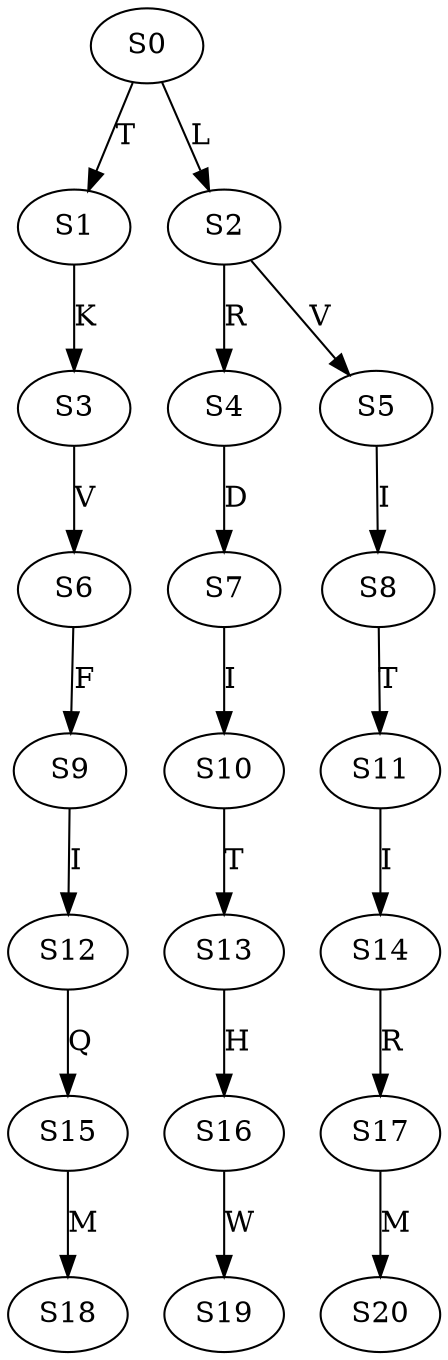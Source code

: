 strict digraph  {
	S0 -> S1 [ label = T ];
	S0 -> S2 [ label = L ];
	S1 -> S3 [ label = K ];
	S2 -> S4 [ label = R ];
	S2 -> S5 [ label = V ];
	S3 -> S6 [ label = V ];
	S4 -> S7 [ label = D ];
	S5 -> S8 [ label = I ];
	S6 -> S9 [ label = F ];
	S7 -> S10 [ label = I ];
	S8 -> S11 [ label = T ];
	S9 -> S12 [ label = I ];
	S10 -> S13 [ label = T ];
	S11 -> S14 [ label = I ];
	S12 -> S15 [ label = Q ];
	S13 -> S16 [ label = H ];
	S14 -> S17 [ label = R ];
	S15 -> S18 [ label = M ];
	S16 -> S19 [ label = W ];
	S17 -> S20 [ label = M ];
}
